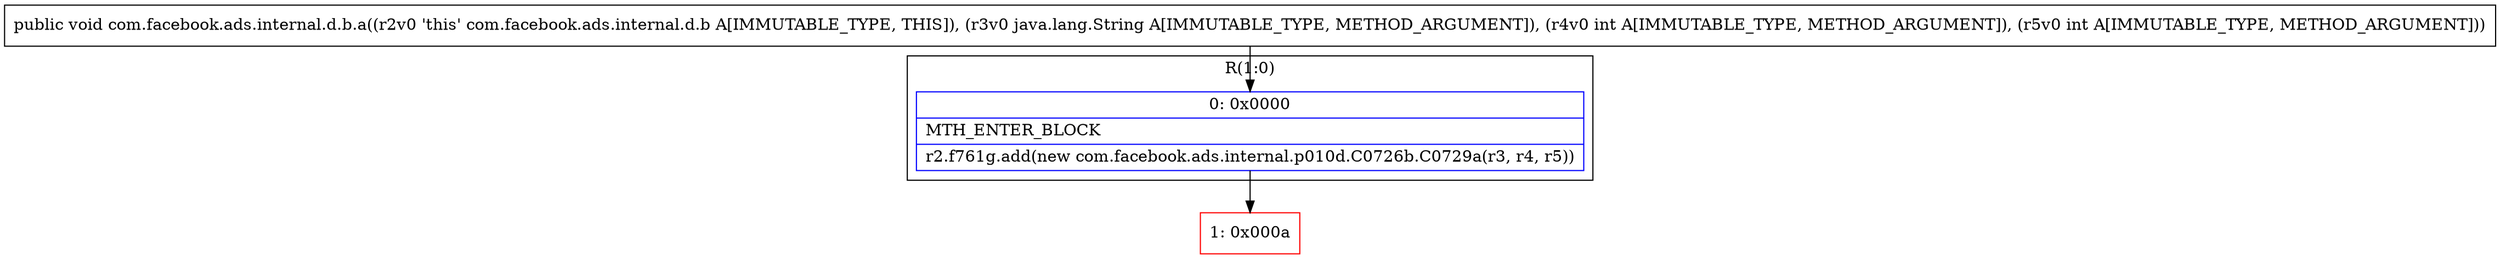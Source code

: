 digraph "CFG forcom.facebook.ads.internal.d.b.a(Ljava\/lang\/String;II)V" {
subgraph cluster_Region_1597325121 {
label = "R(1:0)";
node [shape=record,color=blue];
Node_0 [shape=record,label="{0\:\ 0x0000|MTH_ENTER_BLOCK\l|r2.f761g.add(new com.facebook.ads.internal.p010d.C0726b.C0729a(r3, r4, r5))\l}"];
}
Node_1 [shape=record,color=red,label="{1\:\ 0x000a}"];
MethodNode[shape=record,label="{public void com.facebook.ads.internal.d.b.a((r2v0 'this' com.facebook.ads.internal.d.b A[IMMUTABLE_TYPE, THIS]), (r3v0 java.lang.String A[IMMUTABLE_TYPE, METHOD_ARGUMENT]), (r4v0 int A[IMMUTABLE_TYPE, METHOD_ARGUMENT]), (r5v0 int A[IMMUTABLE_TYPE, METHOD_ARGUMENT])) }"];
MethodNode -> Node_0;
Node_0 -> Node_1;
}

